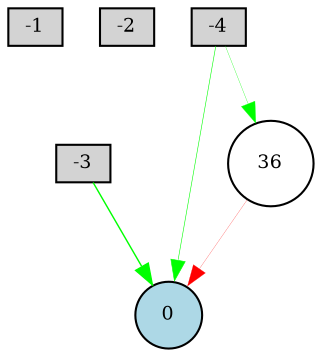 digraph {
	node [fontsize=9 height=0.2 shape=circle width=0.2]
	-1 [fillcolor=lightgray shape=box style=filled]
	-2 [fillcolor=lightgray shape=box style=filled]
	-3 [fillcolor=lightgray shape=box style=filled]
	-4 [fillcolor=lightgray shape=box style=filled]
	0 [fillcolor=lightblue style=filled]
	36 [fillcolor=white style=filled]
	-4 -> 0 [color=green penwidth=0.2786981345710907 style=solid]
	-4 -> 36 [color=green penwidth=0.14330815984469425 style=solid]
	-3 -> 0 [color=green penwidth=0.6818069415935474 style=solid]
	36 -> 0 [color=red penwidth=0.10637721226148462 style=solid]
}
